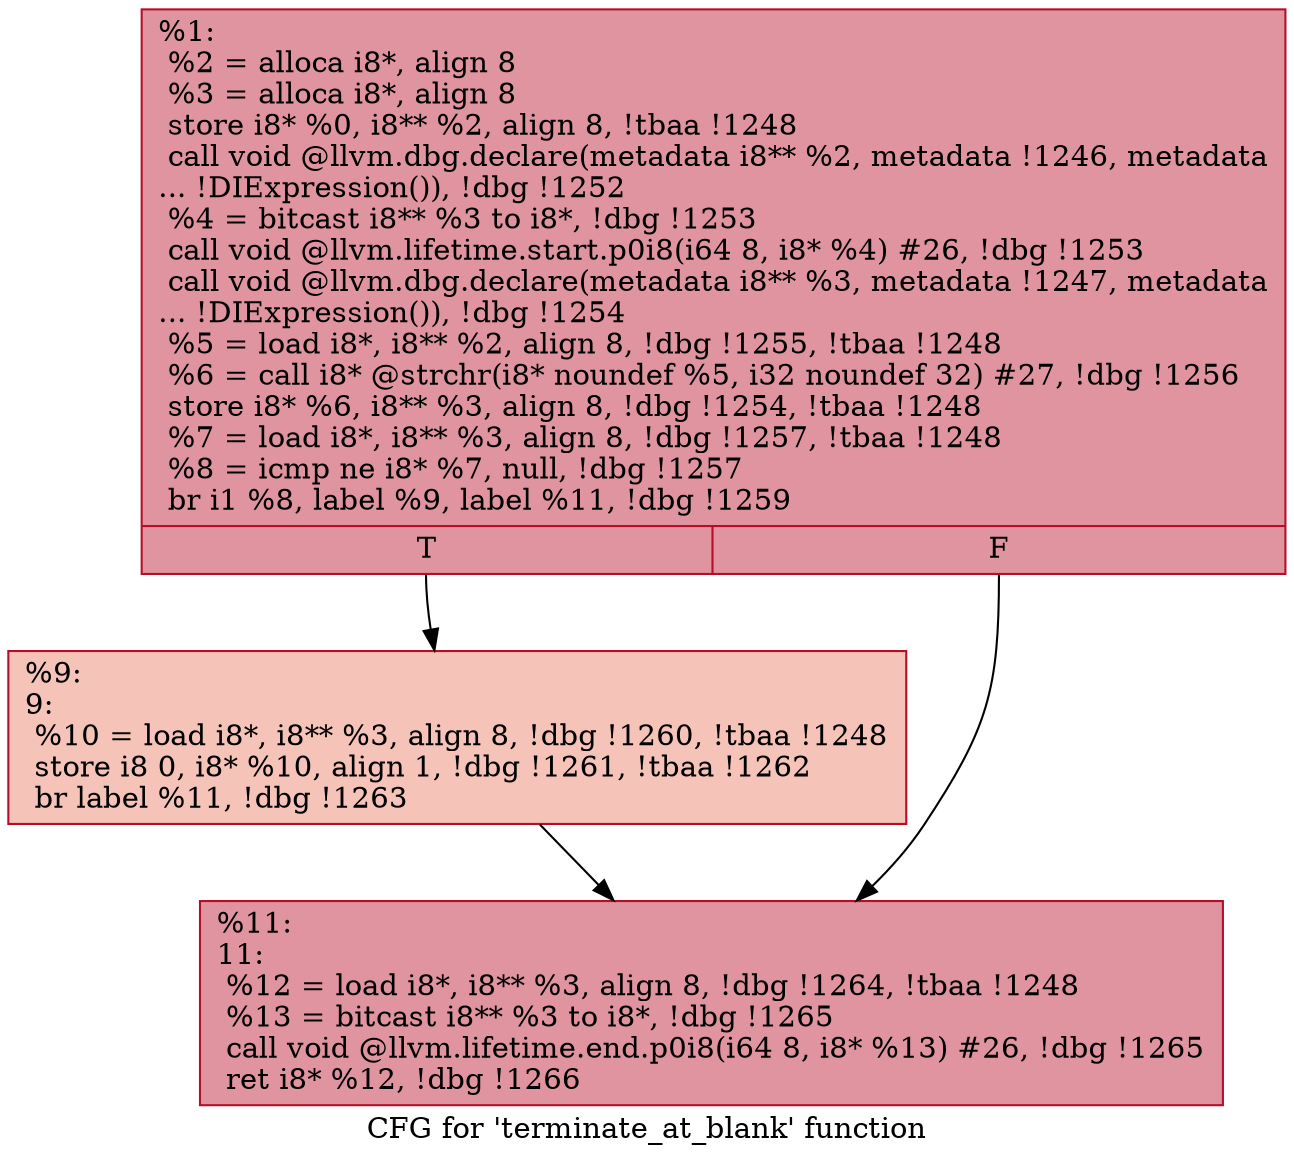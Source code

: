 digraph "CFG for 'terminate_at_blank' function" {
	label="CFG for 'terminate_at_blank' function";

	Node0x12fb760 [shape=record,color="#b70d28ff", style=filled, fillcolor="#b70d2870",label="{%1:\l  %2 = alloca i8*, align 8\l  %3 = alloca i8*, align 8\l  store i8* %0, i8** %2, align 8, !tbaa !1248\l  call void @llvm.dbg.declare(metadata i8** %2, metadata !1246, metadata\l... !DIExpression()), !dbg !1252\l  %4 = bitcast i8** %3 to i8*, !dbg !1253\l  call void @llvm.lifetime.start.p0i8(i64 8, i8* %4) #26, !dbg !1253\l  call void @llvm.dbg.declare(metadata i8** %3, metadata !1247, metadata\l... !DIExpression()), !dbg !1254\l  %5 = load i8*, i8** %2, align 8, !dbg !1255, !tbaa !1248\l  %6 = call i8* @strchr(i8* noundef %5, i32 noundef 32) #27, !dbg !1256\l  store i8* %6, i8** %3, align 8, !dbg !1254, !tbaa !1248\l  %7 = load i8*, i8** %3, align 8, !dbg !1257, !tbaa !1248\l  %8 = icmp ne i8* %7, null, !dbg !1257\l  br i1 %8, label %9, label %11, !dbg !1259\l|{<s0>T|<s1>F}}"];
	Node0x12fb760:s0 -> Node0x12fb830;
	Node0x12fb760:s1 -> Node0x12fb880;
	Node0x12fb830 [shape=record,color="#b70d28ff", style=filled, fillcolor="#e8765c70",label="{%9:\l9:                                                \l  %10 = load i8*, i8** %3, align 8, !dbg !1260, !tbaa !1248\l  store i8 0, i8* %10, align 1, !dbg !1261, !tbaa !1262\l  br label %11, !dbg !1263\l}"];
	Node0x12fb830 -> Node0x12fb880;
	Node0x12fb880 [shape=record,color="#b70d28ff", style=filled, fillcolor="#b70d2870",label="{%11:\l11:                                               \l  %12 = load i8*, i8** %3, align 8, !dbg !1264, !tbaa !1248\l  %13 = bitcast i8** %3 to i8*, !dbg !1265\l  call void @llvm.lifetime.end.p0i8(i64 8, i8* %13) #26, !dbg !1265\l  ret i8* %12, !dbg !1266\l}"];
}
